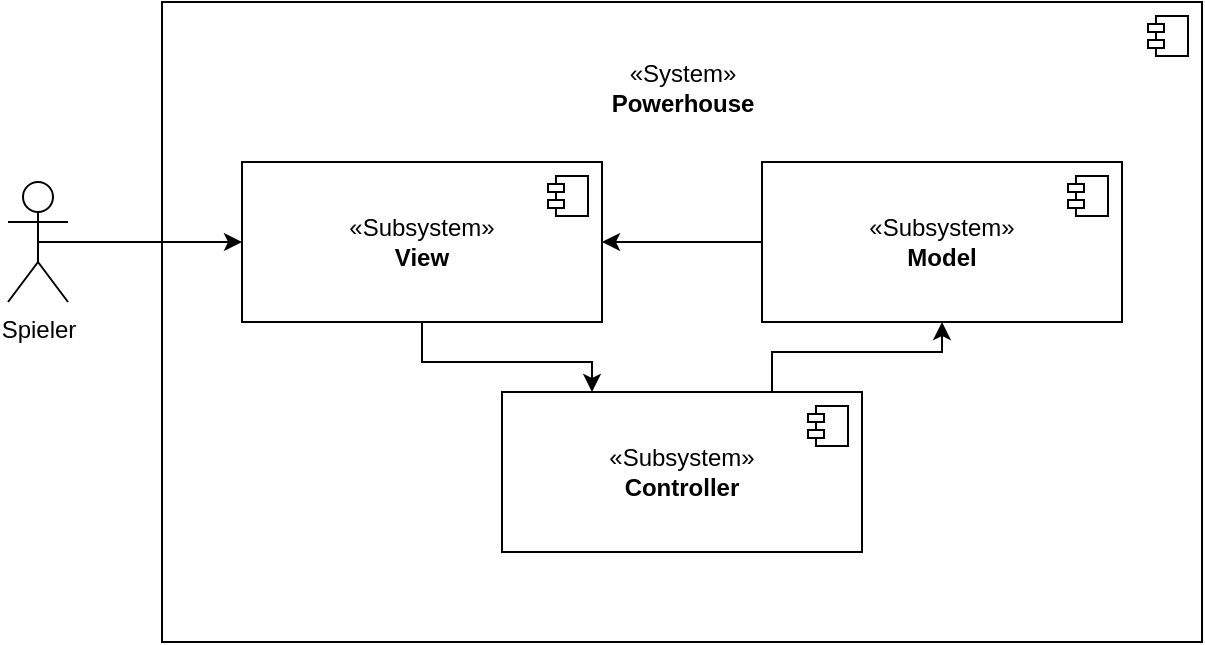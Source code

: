 <mxfile version="22.1.17" type="device">
  <diagram name="Page-1" id="b5b7bab2-c9e2-2cf4-8b2a-24fd1a2a6d21">
    <mxGraphModel dx="1355" dy="271" grid="1" gridSize="10" guides="1" tooltips="1" connect="1" arrows="1" fold="1" page="1" pageScale="1" pageWidth="827" pageHeight="1169" background="none" math="0" shadow="0">
      <root>
        <mxCell id="0" />
        <mxCell id="1" parent="0" />
        <mxCell id="BvDiWp5oplr9B-K6t4o3-20" value="" style="group" parent="1" vertex="1" connectable="0">
          <mxGeometry x="-673" y="425" width="520" height="320" as="geometry" />
        </mxCell>
        <mxCell id="BvDiWp5oplr9B-K6t4o3-10" value="" style="html=1;dropTarget=0;whiteSpace=wrap;align=center;" parent="BvDiWp5oplr9B-K6t4o3-20" vertex="1">
          <mxGeometry width="520" height="320" as="geometry" />
        </mxCell>
        <mxCell id="BvDiWp5oplr9B-K6t4o3-11" value="" style="shape=module;jettyWidth=8;jettyHeight=4;" parent="BvDiWp5oplr9B-K6t4o3-10" vertex="1">
          <mxGeometry x="1" width="20" height="20" relative="1" as="geometry">
            <mxPoint x="-27" y="7" as="offset" />
          </mxGeometry>
        </mxCell>
        <mxCell id="BvDiWp5oplr9B-K6t4o3-19" value="&lt;div&gt;&lt;span style=&quot;font-weight: normal;&quot;&gt;«System»&lt;/span&gt;&lt;/div&gt;&lt;div&gt;Powerhouse&lt;br&gt;&lt;/div&gt;" style="text;align=center;fontStyle=1;verticalAlign=middle;spacingLeft=3;spacingRight=3;strokeColor=none;rotatable=0;points=[[0,0.5],[1,0.5]];portConstraint=eastwest;html=1;" parent="BvDiWp5oplr9B-K6t4o3-20" vertex="1">
          <mxGeometry x="220" y="30" width="80" height="26" as="geometry" />
        </mxCell>
        <mxCell id="BvDiWp5oplr9B-K6t4o3-30" style="edgeStyle=orthogonalEdgeStyle;rounded=0;orthogonalLoop=1;jettySize=auto;html=1;exitX=0.5;exitY=1;exitDx=0;exitDy=0;entryX=0.25;entryY=0;entryDx=0;entryDy=0;" parent="BvDiWp5oplr9B-K6t4o3-20" source="BvDiWp5oplr9B-K6t4o3-17" target="BvDiWp5oplr9B-K6t4o3-23" edge="1">
          <mxGeometry relative="1" as="geometry" />
        </mxCell>
        <mxCell id="BvDiWp5oplr9B-K6t4o3-17" value="«Subsystem»&lt;br&gt;&lt;b&gt;View&lt;/b&gt;" style="html=1;dropTarget=0;whiteSpace=wrap;" parent="BvDiWp5oplr9B-K6t4o3-20" vertex="1">
          <mxGeometry x="40" y="80" width="180" height="80" as="geometry" />
        </mxCell>
        <mxCell id="BvDiWp5oplr9B-K6t4o3-18" value="" style="shape=module;jettyWidth=8;jettyHeight=4;" parent="BvDiWp5oplr9B-K6t4o3-17" vertex="1">
          <mxGeometry x="1" width="20" height="20" relative="1" as="geometry">
            <mxPoint x="-27" y="7" as="offset" />
          </mxGeometry>
        </mxCell>
        <mxCell id="bllo0BxhEa--xMXIEGwT-2" style="edgeStyle=orthogonalEdgeStyle;rounded=0;orthogonalLoop=1;jettySize=auto;html=1;exitX=0;exitY=0.5;exitDx=0;exitDy=0;" edge="1" parent="BvDiWp5oplr9B-K6t4o3-20" source="BvDiWp5oplr9B-K6t4o3-21" target="BvDiWp5oplr9B-K6t4o3-17">
          <mxGeometry relative="1" as="geometry" />
        </mxCell>
        <mxCell id="BvDiWp5oplr9B-K6t4o3-21" value="«Subsystem»&lt;br&gt;&lt;b&gt;Model&lt;/b&gt;" style="html=1;dropTarget=0;whiteSpace=wrap;" parent="BvDiWp5oplr9B-K6t4o3-20" vertex="1">
          <mxGeometry x="300" y="80" width="180" height="80" as="geometry" />
        </mxCell>
        <mxCell id="BvDiWp5oplr9B-K6t4o3-22" value="" style="shape=module;jettyWidth=8;jettyHeight=4;" parent="BvDiWp5oplr9B-K6t4o3-21" vertex="1">
          <mxGeometry x="1" width="20" height="20" relative="1" as="geometry">
            <mxPoint x="-27" y="7" as="offset" />
          </mxGeometry>
        </mxCell>
        <mxCell id="bllo0BxhEa--xMXIEGwT-5" style="edgeStyle=orthogonalEdgeStyle;rounded=0;orthogonalLoop=1;jettySize=auto;html=1;exitX=0.75;exitY=0;exitDx=0;exitDy=0;entryX=0.5;entryY=1;entryDx=0;entryDy=0;" edge="1" parent="BvDiWp5oplr9B-K6t4o3-20" source="BvDiWp5oplr9B-K6t4o3-23" target="BvDiWp5oplr9B-K6t4o3-21">
          <mxGeometry relative="1" as="geometry">
            <Array as="points">
              <mxPoint x="305" y="175" />
              <mxPoint x="390" y="175" />
            </Array>
          </mxGeometry>
        </mxCell>
        <mxCell id="BvDiWp5oplr9B-K6t4o3-23" value="«Subsystem»&lt;br&gt;&lt;b&gt;Controller&lt;/b&gt;" style="html=1;dropTarget=0;whiteSpace=wrap;" parent="BvDiWp5oplr9B-K6t4o3-20" vertex="1">
          <mxGeometry x="170" y="195" width="180" height="80" as="geometry" />
        </mxCell>
        <mxCell id="BvDiWp5oplr9B-K6t4o3-24" value="" style="shape=module;jettyWidth=8;jettyHeight=4;" parent="BvDiWp5oplr9B-K6t4o3-23" vertex="1">
          <mxGeometry x="1" width="20" height="20" relative="1" as="geometry">
            <mxPoint x="-27" y="7" as="offset" />
          </mxGeometry>
        </mxCell>
        <mxCell id="JAu7WzJXoZ0hXBz6JmOi-4" style="edgeStyle=orthogonalEdgeStyle;rounded=0;orthogonalLoop=1;jettySize=auto;html=1;exitX=0.5;exitY=0.5;exitDx=0;exitDy=0;exitPerimeter=0;" parent="1" source="JAu7WzJXoZ0hXBz6JmOi-3" target="BvDiWp5oplr9B-K6t4o3-17" edge="1">
          <mxGeometry relative="1" as="geometry" />
        </mxCell>
        <mxCell id="JAu7WzJXoZ0hXBz6JmOi-3" value="Spieler" style="shape=umlActor;verticalLabelPosition=bottom;verticalAlign=top;html=1;" parent="1" vertex="1">
          <mxGeometry x="-750" y="515" width="30" height="60" as="geometry" />
        </mxCell>
      </root>
    </mxGraphModel>
  </diagram>
</mxfile>
